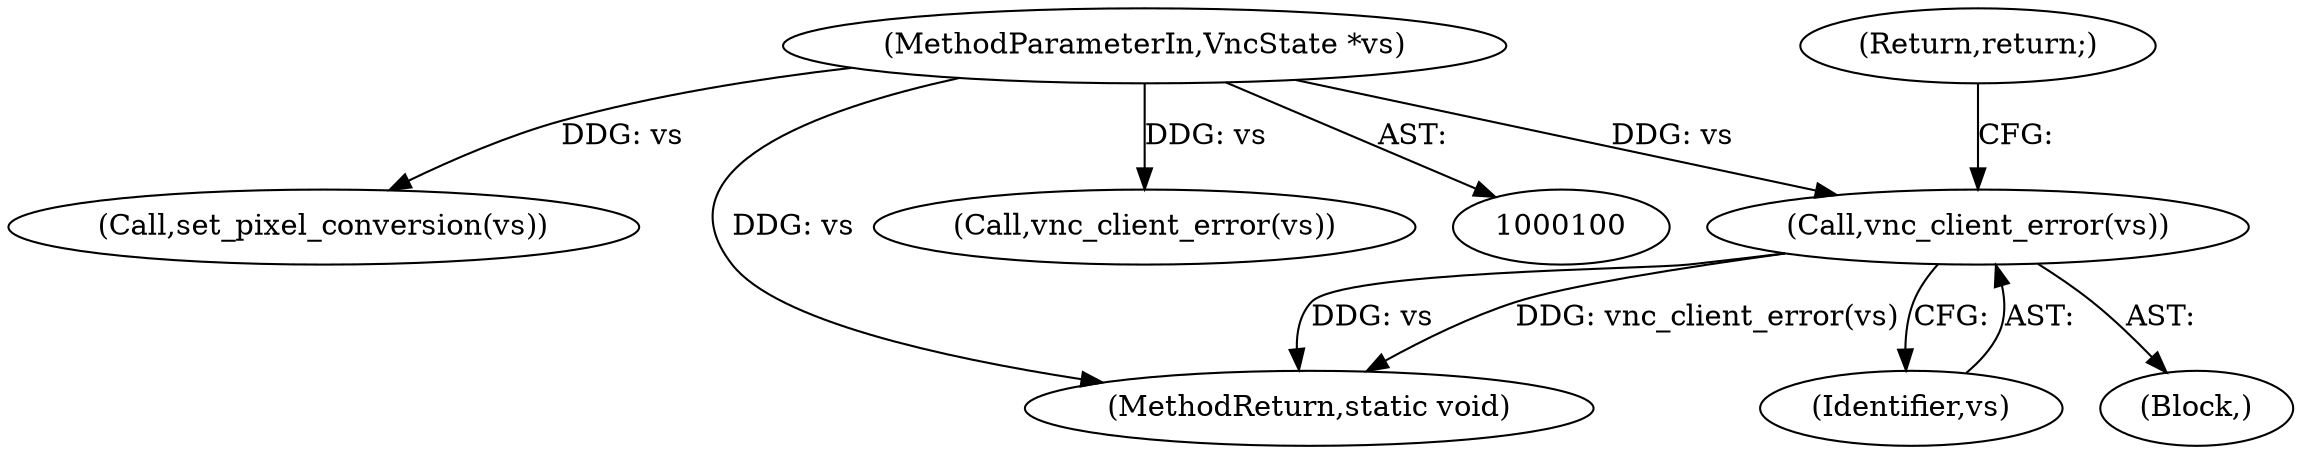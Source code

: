 digraph "0_qemu_e6908bfe8e07f2b452e78e677da1b45b1c0f6829@pointer" {
"1000117" [label="(Call,vnc_client_error(vs))"];
"1000101" [label="(MethodParameterIn,VncState *vs)"];
"1000119" [label="(Return,return;)"];
"1000116" [label="(Block,)"];
"1000179" [label="(Call,set_pixel_conversion(vs))"];
"1000185" [label="(MethodReturn,static void)"];
"1000128" [label="(Call,vnc_client_error(vs))"];
"1000101" [label="(MethodParameterIn,VncState *vs)"];
"1000118" [label="(Identifier,vs)"];
"1000117" [label="(Call,vnc_client_error(vs))"];
"1000117" -> "1000116"  [label="AST: "];
"1000117" -> "1000118"  [label="CFG: "];
"1000118" -> "1000117"  [label="AST: "];
"1000119" -> "1000117"  [label="CFG: "];
"1000117" -> "1000185"  [label="DDG: vs"];
"1000117" -> "1000185"  [label="DDG: vnc_client_error(vs)"];
"1000101" -> "1000117"  [label="DDG: vs"];
"1000101" -> "1000100"  [label="AST: "];
"1000101" -> "1000185"  [label="DDG: vs"];
"1000101" -> "1000128"  [label="DDG: vs"];
"1000101" -> "1000179"  [label="DDG: vs"];
}
